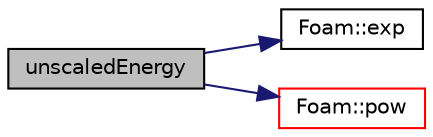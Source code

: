digraph "unscaledEnergy"
{
  bgcolor="transparent";
  edge [fontname="Helvetica",fontsize="10",labelfontname="Helvetica",labelfontsize="10"];
  node [fontname="Helvetica",fontsize="10",shape=record];
  rankdir="LR";
  Node1 [label="unscaledEnergy",height=0.2,width=0.4,color="black", fillcolor="grey75", style="filled", fontcolor="black"];
  Node1 -> Node2 [color="midnightblue",fontsize="10",style="solid",fontname="Helvetica"];
  Node2 [label="Foam::exp",height=0.2,width=0.4,color="black",URL="$a10742.html#a12bca6c677fcf0977532179c3cb9bb89"];
  Node1 -> Node3 [color="midnightblue",fontsize="10",style="solid",fontname="Helvetica"];
  Node3 [label="Foam::pow",height=0.2,width=0.4,color="red",URL="$a10742.html#a7500c8e9d27a442adc75e287de074c7c"];
}
